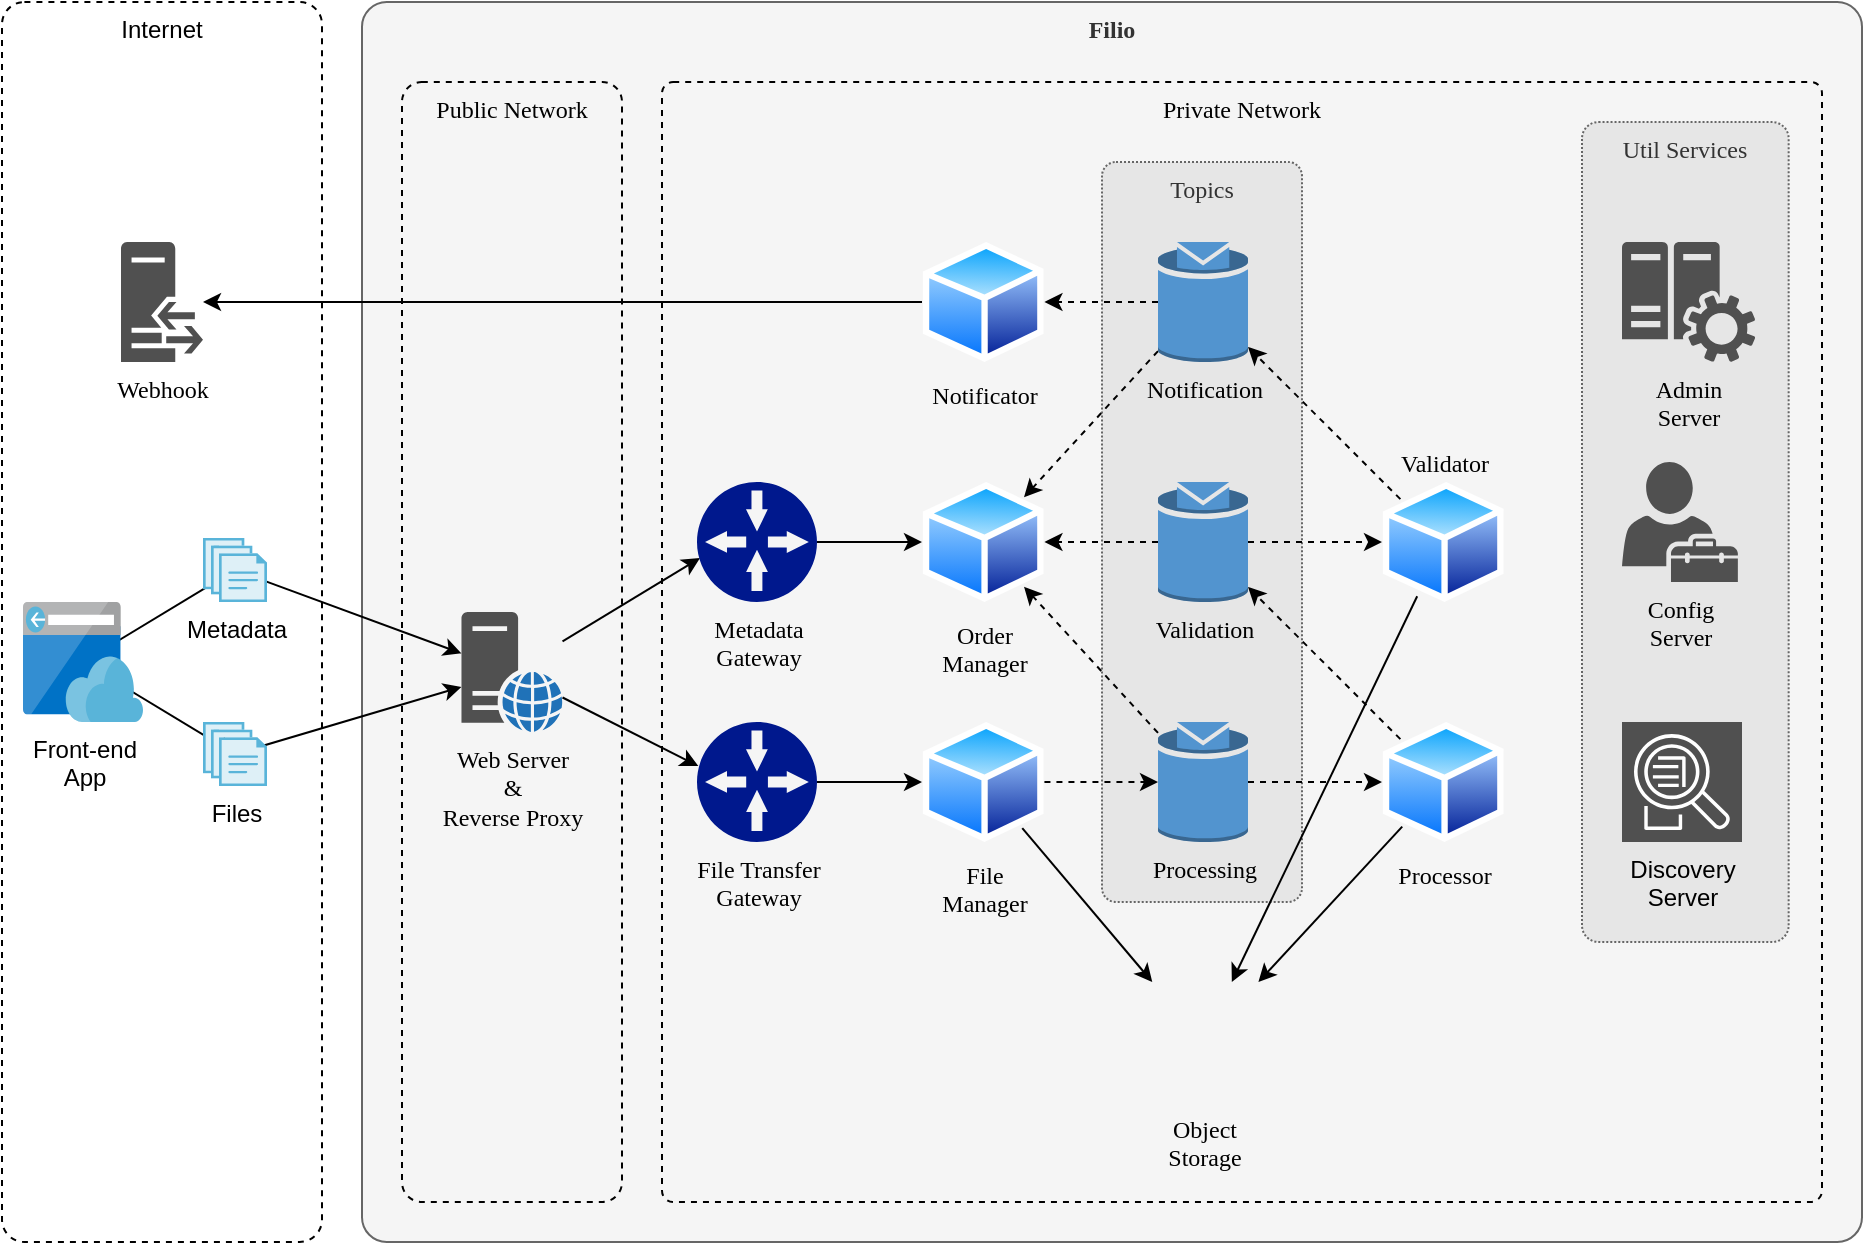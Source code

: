 <mxfile version="12.9.10" type="device"><diagram id="b_F5eVFFU6aIsM4gy1AF" name="Architecture"><mxGraphModel dx="1057" dy="471" grid="1" gridSize="10" guides="1" tooltips="1" connect="1" arrows="1" fold="1" page="1" pageScale="1" pageWidth="1920" pageHeight="1200" background="none" math="0" shadow="0"><root><mxCell id="0"/><mxCell id="1" parent="0"/><mxCell id="IMWug60k_7MX6y6AjG-Y-189" value="Filio" style="rounded=1;whiteSpace=wrap;html=1;labelBackgroundColor=none;align=center;verticalAlign=top;glass=0;shadow=0;comic=0;fontFamily=Lucida Console;labelPosition=center;verticalLabelPosition=middle;fillColor=#f5f5f5;arcSize=2;strokeColor=#666666;fontColor=#333333;fontStyle=1" parent="1" vertex="1"><mxGeometry x="240" y="30" width="750" height="620" as="geometry"/></mxCell><mxCell id="IMWug60k_7MX6y6AjG-Y-157" value="Private Network" style="rounded=1;whiteSpace=wrap;html=1;labelBackgroundColor=none;align=center;verticalAlign=top;dashed=1;glass=0;shadow=0;comic=0;fontFamily=Lucida Console;labelPosition=center;verticalLabelPosition=middle;fillColor=none;arcSize=1;" parent="1" vertex="1"><mxGeometry x="390" y="70" width="580" height="560" as="geometry"/></mxCell><mxCell id="IMWug60k_7MX6y6AjG-Y-191" value="Util Services" style="rounded=1;whiteSpace=wrap;html=1;labelBackgroundColor=none;align=center;verticalAlign=top;dashed=1;glass=0;shadow=0;comic=0;fontFamily=Lucida Console;labelPosition=center;verticalLabelPosition=middle;fillColor=#E6E6E6;arcSize=8;dashPattern=1 1;strokeColor=#666666;fontColor=#333333;" parent="1" vertex="1"><mxGeometry x="850" y="90" width="103.33" height="410" as="geometry"/></mxCell><mxCell id="IMWug60k_7MX6y6AjG-Y-190" value="Topics" style="rounded=1;whiteSpace=wrap;html=1;labelBackgroundColor=none;align=center;verticalAlign=top;dashed=1;glass=0;shadow=0;comic=0;fontFamily=Lucida Console;labelPosition=center;verticalLabelPosition=middle;fillColor=#E6E6E6;arcSize=7;dashPattern=1 1;strokeColor=#666666;fontColor=#333333;" parent="1" vertex="1"><mxGeometry x="610" y="110" width="100" height="370" as="geometry"/></mxCell><mxCell id="IMWug60k_7MX6y6AjG-Y-29" value="Public Network" style="rounded=1;whiteSpace=wrap;html=1;labelBackgroundColor=none;align=center;verticalAlign=top;dashed=1;glass=0;shadow=0;comic=0;fontFamily=Lucida Console;labelPosition=center;verticalLabelPosition=middle;fillColor=none;arcSize=9;" parent="1" vertex="1"><mxGeometry x="260" y="70" width="110" height="560" as="geometry"/></mxCell><mxCell id="IMWug60k_7MX6y6AjG-Y-19" value="&lt;div&gt;&lt;font face=&quot;Helvetica&quot;&gt;Internet&lt;/font&gt;&lt;/div&gt;" style="rounded=1;whiteSpace=wrap;html=1;labelBackgroundColor=none;align=center;verticalAlign=top;dashed=1;glass=0;shadow=0;comic=0;fontFamily=Lucida Console;labelPosition=center;verticalLabelPosition=middle;arcSize=7;" parent="1" vertex="1"><mxGeometry x="60" y="30" width="160" height="620" as="geometry"/></mxCell><mxCell id="ST7Zd4MzP3AEPeetk8HN-8" value="" style="rounded=0;orthogonalLoop=1;jettySize=auto;html=1;" parent="1" source="ST7Zd4MzP3AEPeetk8HN-1" target="ST7Zd4MzP3AEPeetk8HN-2" edge="1"><mxGeometry relative="1" as="geometry"/></mxCell><mxCell id="IMWug60k_7MX6y6AjG-Y-11" value="" style="rounded=0;orthogonalLoop=1;jettySize=auto;html=1;" parent="1" source="ST7Zd4MzP3AEPeetk8HN-1" target="IMWug60k_7MX6y6AjG-Y-7" edge="1"><mxGeometry relative="1" as="geometry"/></mxCell><mxCell id="ST7Zd4MzP3AEPeetk8HN-1" value="&lt;div&gt;Front-end&lt;/div&gt;&lt;div&gt;App&lt;/div&gt;" style="html=1;perimeter=none;align=center;shadow=0;dashed=0;image;fontSize=12;image=img/lib/mscae/App_Service_Frontend.svg;labelBackgroundColor=none;" parent="1" vertex="1"><mxGeometry x="70.5" y="330" width="60" height="60" as="geometry"/></mxCell><mxCell id="ST7Zd4MzP3AEPeetk8HN-11" value="" style="rounded=0;orthogonalLoop=1;jettySize=auto;html=1;" parent="1" source="ST7Zd4MzP3AEPeetk8HN-2" target="IMWug60k_7MX6y6AjG-Y-178" edge="1"><mxGeometry relative="1" as="geometry"><mxPoint x="492" y="730" as="sourcePoint"/></mxGeometry></mxCell><mxCell id="ST7Zd4MzP3AEPeetk8HN-2" value="&lt;div&gt;Files&lt;/div&gt;" style="html=1;perimeter=none;align=center;shadow=0;dashed=0;image;fontSize=12;image=img/lib/mscae/Files.svg;labelBackgroundColor=none;" parent="1" vertex="1"><mxGeometry x="160.5" y="390" width="32" height="32" as="geometry"/></mxCell><mxCell id="IMWug60k_7MX6y6AjG-Y-16" value="" style="edgeStyle=none;rounded=0;orthogonalLoop=1;jettySize=auto;html=1;" parent="1" source="IMWug60k_7MX6y6AjG-Y-7" target="IMWug60k_7MX6y6AjG-Y-178" edge="1"><mxGeometry relative="1" as="geometry"/></mxCell><mxCell id="IMWug60k_7MX6y6AjG-Y-7" value="Metadata" style="html=1;perimeter=none;align=center;shadow=0;dashed=0;image;fontSize=12;image=img/lib/mscae/Files.svg;labelBackgroundColor=none;" parent="1" vertex="1"><mxGeometry x="160.5" y="298" width="32" height="32" as="geometry"/></mxCell><mxCell id="IMWug60k_7MX6y6AjG-Y-25" value="" style="edgeStyle=none;rounded=0;orthogonalLoop=1;jettySize=auto;html=1;fontFamily=Lucida Console;entryX=0.025;entryY=0.633;entryDx=0;entryDy=0;entryPerimeter=0;" parent="1" source="IMWug60k_7MX6y6AjG-Y-178" target="IMWug60k_7MX6y6AjG-Y-32" edge="1"><mxGeometry relative="1" as="geometry"><mxPoint x="411" y="360.0" as="targetPoint"/></mxGeometry></mxCell><mxCell id="IMWug60k_7MX6y6AjG-Y-27" value="" style="edgeStyle=none;rounded=0;orthogonalLoop=1;jettySize=auto;html=1;fontFamily=Lucida Console;entryX=0.011;entryY=0.367;entryDx=0;entryDy=0;entryPerimeter=0;" parent="1" source="IMWug60k_7MX6y6AjG-Y-178" target="IMWug60k_7MX6y6AjG-Y-34" edge="1"><mxGeometry relative="1" as="geometry"><mxPoint x="480" y="437.683" as="targetPoint"/></mxGeometry></mxCell><mxCell id="IMWug60k_7MX6y6AjG-Y-107" value="" style="edgeStyle=none;rounded=0;orthogonalLoop=1;jettySize=auto;html=1;labelBackgroundColor=none;fontFamily=Lucida Console;fontColor=#000000;" parent="1" source="IMWug60k_7MX6y6AjG-Y-32" target="IMWug60k_7MX6y6AjG-Y-99" edge="1"><mxGeometry relative="1" as="geometry"><mxPoint x="503.78" y="268.197" as="targetPoint"/></mxGeometry></mxCell><mxCell id="IMWug60k_7MX6y6AjG-Y-32" value="&lt;div&gt;Metadata&lt;/div&gt;&lt;div&gt;Gateway&lt;/div&gt;" style="aspect=fixed;pointerEvents=1;shadow=0;dashed=0;html=1;strokeColor=none;labelPosition=center;verticalLabelPosition=bottom;verticalAlign=top;align=center;fillColor=#00188D;shape=mxgraph.mscae.enterprise.gateway;glass=0;comic=0;labelBackgroundColor=none;fontFamily=Lucida Console;" parent="1" vertex="1"><mxGeometry x="407.5" y="270" width="60" height="60" as="geometry"/></mxCell><mxCell id="IMWug60k_7MX6y6AjG-Y-34" value="&lt;div&gt;File Transfer&lt;/div&gt;&lt;div&gt;Gateway&lt;br&gt;&lt;/div&gt;" style="aspect=fixed;pointerEvents=1;shadow=0;dashed=0;html=1;strokeColor=none;labelPosition=center;verticalLabelPosition=bottom;verticalAlign=top;align=center;fillColor=#00188D;shape=mxgraph.mscae.enterprise.gateway;glass=0;comic=0;labelBackgroundColor=none;fontFamily=Lucida Console;" parent="1" vertex="1"><mxGeometry x="407.5" y="390" width="60" height="60" as="geometry"/></mxCell><mxCell id="IMWug60k_7MX6y6AjG-Y-38" value="" style="edgeStyle=none;rounded=0;orthogonalLoop=1;jettySize=auto;html=1;fontFamily=Lucida Console;" parent="1" source="IMWug60k_7MX6y6AjG-Y-34" target="IMWug60k_7MX6y6AjG-Y-125" edge="1"><mxGeometry relative="1" as="geometry"><mxPoint x="570" y="370" as="targetPoint"/></mxGeometry></mxCell><mxCell id="IMWug60k_7MX6y6AjG-Y-41" value="&lt;div&gt;Object&lt;/div&gt;&lt;div&gt;Storage&lt;/div&gt;" style="shape=image;html=1;verticalAlign=top;verticalLabelPosition=bottom;labelBackgroundColor=none;imageAspect=0;aspect=fixed;image=https://cdn0.iconfinder.com/data/icons/daily-boxes/150/tools-box-128.png;shadow=0;glass=0;dashed=1;comic=0;strokeColor=#003366;fontFamily=Lucida Console;fontColor=#000000;align=center;" parent="1" vertex="1"><mxGeometry x="630.5" y="520" width="60" height="60" as="geometry"/></mxCell><mxCell id="IMWug60k_7MX6y6AjG-Y-68" value="" style="edgeStyle=none;rounded=0;orthogonalLoop=1;jettySize=auto;html=1;labelBackgroundColor=none;fontFamily=Lucida Console;fontColor=#000000;dashed=1;" parent="1" source="IMWug60k_7MX6y6AjG-Y-125" target="IMWug60k_7MX6y6AjG-Y-64" edge="1"><mxGeometry relative="1" as="geometry"><mxPoint x="665.465" y="443.41" as="sourcePoint"/></mxGeometry></mxCell><mxCell id="IMWug60k_7MX6y6AjG-Y-122" value="" style="edgeStyle=none;rounded=0;orthogonalLoop=1;jettySize=auto;html=1;dashed=1;labelBackgroundColor=none;fontFamily=Lucida Console;fontColor=#000000;" parent="1" source="IMWug60k_7MX6y6AjG-Y-64" target="IMWug60k_7MX6y6AjG-Y-118" edge="1"><mxGeometry relative="1" as="geometry"><mxPoint x="875" y="340" as="targetPoint"/></mxGeometry></mxCell><mxCell id="IMWug60k_7MX6y6AjG-Y-149" value="" style="rounded=0;orthogonalLoop=1;jettySize=auto;html=1;dashed=1;labelBackgroundColor=none;fontFamily=Lucida Console;fontColor=#000000;" parent="1" source="IMWug60k_7MX6y6AjG-Y-64" target="IMWug60k_7MX6y6AjG-Y-99" edge="1"><mxGeometry relative="1" as="geometry"><mxPoint x="550" y="340" as="targetPoint"/></mxGeometry></mxCell><mxCell id="IMWug60k_7MX6y6AjG-Y-64" value="&lt;div&gt;Processing&lt;/div&gt;" style="outlineConnect=0;dashed=0;verticalLabelPosition=bottom;verticalAlign=top;align=center;html=1;shape=mxgraph.aws3.topic;fillColor=#5294CF;gradientColor=none;shadow=0;glass=0;comic=0;labelBackgroundColor=none;strokeColor=#000000;fontFamily=Lucida Console;fontColor=#000000;aspect=fixed;labelPosition=center;" parent="1" vertex="1"><mxGeometry x="638" y="390" width="45" height="60" as="geometry"/></mxCell><mxCell id="IMWug60k_7MX6y6AjG-Y-116" value="" style="edgeStyle=none;rounded=0;orthogonalLoop=1;jettySize=auto;html=1;labelBackgroundColor=none;fontFamily=Lucida Console;fontColor=#000000;" parent="1" source="IMWug60k_7MX6y6AjG-Y-125" target="IMWug60k_7MX6y6AjG-Y-41" edge="1"><mxGeometry relative="1" as="geometry"/></mxCell><mxCell id="IMWug60k_7MX6y6AjG-Y-124" value="" style="edgeStyle=none;rounded=0;orthogonalLoop=1;jettySize=auto;html=1;labelBackgroundColor=none;fontFamily=Lucida Console;fontColor=#000000;" parent="1" source="IMWug60k_7MX6y6AjG-Y-118" target="IMWug60k_7MX6y6AjG-Y-41" edge="1"><mxGeometry relative="1" as="geometry"/></mxCell><mxCell id="IMWug60k_7MX6y6AjG-Y-99" value="&lt;div&gt;Order&lt;/div&gt;&lt;div&gt;Manager&lt;/div&gt;" style="aspect=fixed;perimeter=ellipsePerimeter;html=1;align=center;shadow=0;dashed=0;spacingTop=3;image;image=img/lib/active_directory/generic_node.svg;glass=0;comic=0;labelBackgroundColor=none;strokeColor=#000000;fillColor=none;gradientColor=none;fontFamily=Lucida Console;fontColor=#000000;labelPosition=center;verticalLabelPosition=bottom;verticalAlign=top;" parent="1" vertex="1"><mxGeometry x="520" y="270" width="61.22" height="60" as="geometry"/></mxCell><mxCell id="IMWug60k_7MX6y6AjG-Y-125" value="File&lt;div&gt;Manager&lt;/div&gt;" style="aspect=fixed;perimeter=ellipsePerimeter;html=1;align=center;shadow=0;dashed=0;spacingTop=3;image;image=img/lib/active_directory/generic_node.svg;glass=0;comic=0;labelBackgroundColor=none;strokeColor=#000000;fillColor=none;gradientColor=none;fontFamily=Lucida Console;fontColor=#000000;" parent="1" vertex="1"><mxGeometry x="520" y="390" width="61.22" height="60" as="geometry"/></mxCell><mxCell id="IMWug60k_7MX6y6AjG-Y-150" value="" style="edgeStyle=none;rounded=0;orthogonalLoop=1;jettySize=auto;html=1;dashed=1;labelBackgroundColor=none;fontFamily=Lucida Console;fontColor=#000000;" parent="1" source="IMWug60k_7MX6y6AjG-Y-118" target="IMWug60k_7MX6y6AjG-Y-130" edge="1"><mxGeometry relative="1" as="geometry"/></mxCell><mxCell id="IMWug60k_7MX6y6AjG-Y-118" value="&lt;div&gt;Processor&lt;/div&gt;" style="aspect=fixed;perimeter=ellipsePerimeter;html=1;align=center;shadow=0;dashed=0;spacingTop=3;image;image=img/lib/active_directory/generic_node.svg;glass=0;comic=0;labelBackgroundColor=none;strokeColor=#000000;fillColor=none;gradientColor=none;fontFamily=Lucida Console;fontColor=#000000;labelPosition=center;verticalLabelPosition=bottom;verticalAlign=top;" parent="1" vertex="1"><mxGeometry x="750" y="390" width="61.22" height="60" as="geometry"/></mxCell><mxCell id="IMWug60k_7MX6y6AjG-Y-133" value="" style="edgeStyle=none;rounded=0;orthogonalLoop=1;jettySize=auto;html=1;dashed=1;labelBackgroundColor=none;fontFamily=Lucida Console;fontColor=#000000;" parent="1" source="IMWug60k_7MX6y6AjG-Y-130" target="IMWug60k_7MX6y6AjG-Y-132" edge="1"><mxGeometry relative="1" as="geometry"/></mxCell><mxCell id="IMWug60k_7MX6y6AjG-Y-151" value="" style="edgeStyle=none;rounded=0;orthogonalLoop=1;jettySize=auto;html=1;dashed=1;labelBackgroundColor=none;fontFamily=Lucida Console;fontColor=#000000;" parent="1" source="IMWug60k_7MX6y6AjG-Y-130" target="IMWug60k_7MX6y6AjG-Y-99" edge="1"><mxGeometry relative="1" as="geometry"/></mxCell><mxCell id="IMWug60k_7MX6y6AjG-Y-130" value="Validation" style="outlineConnect=0;dashed=0;verticalLabelPosition=bottom;verticalAlign=top;align=center;html=1;shape=mxgraph.aws3.topic;fillColor=#5294CF;gradientColor=none;shadow=0;glass=0;comic=0;labelBackgroundColor=none;strokeColor=#000000;fontFamily=Lucida Console;fontColor=#000000;aspect=fixed;" parent="1" vertex="1"><mxGeometry x="638" y="270" width="45" height="60" as="geometry"/></mxCell><mxCell id="IMWug60k_7MX6y6AjG-Y-137" value="" style="edgeStyle=none;rounded=0;orthogonalLoop=1;jettySize=auto;html=1;labelBackgroundColor=none;fontFamily=Lucida Console;fontColor=#000000;" parent="1" source="IMWug60k_7MX6y6AjG-Y-132" target="IMWug60k_7MX6y6AjG-Y-41" edge="1"><mxGeometry relative="1" as="geometry"/></mxCell><mxCell id="IMWug60k_7MX6y6AjG-Y-139" value="" style="edgeStyle=none;rounded=0;orthogonalLoop=1;jettySize=auto;html=1;labelBackgroundColor=none;fontFamily=Lucida Console;fontColor=#000000;dashed=1;" parent="1" source="IMWug60k_7MX6y6AjG-Y-132" target="IMWug60k_7MX6y6AjG-Y-138" edge="1"><mxGeometry relative="1" as="geometry"/></mxCell><mxCell id="IMWug60k_7MX6y6AjG-Y-132" value="&lt;div&gt;Validator&lt;/div&gt;" style="aspect=fixed;perimeter=ellipsePerimeter;html=1;align=center;shadow=0;dashed=0;spacingTop=3;image;image=img/lib/active_directory/generic_node.svg;glass=0;comic=0;labelBackgroundColor=none;strokeColor=#000000;fillColor=none;gradientColor=none;fontFamily=Lucida Console;fontColor=#000000;labelPosition=center;verticalLabelPosition=top;verticalAlign=bottom;" parent="1" vertex="1"><mxGeometry x="750" y="270" width="61.22" height="60" as="geometry"/></mxCell><mxCell id="IMWug60k_7MX6y6AjG-Y-141" value="" style="edgeStyle=none;rounded=0;orthogonalLoop=1;jettySize=auto;html=1;dashed=1;labelBackgroundColor=none;fontFamily=Lucida Console;fontColor=#000000;" parent="1" source="IMWug60k_7MX6y6AjG-Y-138" target="IMWug60k_7MX6y6AjG-Y-140" edge="1"><mxGeometry relative="1" as="geometry"/></mxCell><mxCell id="IMWug60k_7MX6y6AjG-Y-153" value="" style="edgeStyle=none;rounded=0;orthogonalLoop=1;jettySize=auto;html=1;dashed=1;labelBackgroundColor=none;fontFamily=Lucida Console;fontColor=#000000;" parent="1" source="IMWug60k_7MX6y6AjG-Y-138" target="IMWug60k_7MX6y6AjG-Y-99" edge="1"><mxGeometry relative="1" as="geometry"><mxPoint x="530" y="268" as="targetPoint"/></mxGeometry></mxCell><mxCell id="IMWug60k_7MX6y6AjG-Y-138" value="&lt;div&gt;Notification&lt;/div&gt;" style="outlineConnect=0;dashed=0;verticalLabelPosition=bottom;verticalAlign=top;align=center;html=1;shape=mxgraph.aws3.topic;fillColor=#5294CF;gradientColor=none;shadow=0;glass=0;comic=0;labelBackgroundColor=none;strokeColor=#000000;fontFamily=Lucida Console;fontColor=#000000;aspect=fixed;labelPosition=center;" parent="1" vertex="1"><mxGeometry x="638" y="150" width="45" height="60" as="geometry"/></mxCell><mxCell id="IMWug60k_7MX6y6AjG-Y-184" value="" style="edgeStyle=none;rounded=0;orthogonalLoop=1;jettySize=auto;html=1;labelBackgroundColor=none;fontFamily=Lucida Console;fontColor=#000000;" parent="1" source="IMWug60k_7MX6y6AjG-Y-140" target="IMWug60k_7MX6y6AjG-Y-187" edge="1"><mxGeometry relative="1" as="geometry"><mxPoint x="440.0" y="180" as="targetPoint"/></mxGeometry></mxCell><mxCell id="IMWug60k_7MX6y6AjG-Y-140" value="&lt;div&gt;Notificator&lt;/div&gt;" style="aspect=fixed;perimeter=ellipsePerimeter;html=1;align=center;shadow=0;dashed=0;spacingTop=3;image;image=img/lib/active_directory/generic_node.svg;glass=0;comic=0;labelBackgroundColor=none;strokeColor=#000000;fillColor=none;gradientColor=none;fontFamily=Lucida Console;fontColor=#000000;labelPosition=center;verticalLabelPosition=bottom;verticalAlign=top;" parent="1" vertex="1"><mxGeometry x="520" y="150" width="61.22" height="60" as="geometry"/></mxCell><mxCell id="IMWug60k_7MX6y6AjG-Y-158" value="&lt;div&gt;Admin&lt;/div&gt;&lt;div&gt;Server&lt;br&gt;&lt;/div&gt;" style="pointerEvents=1;shadow=0;dashed=0;html=1;strokeColor=none;labelPosition=center;verticalLabelPosition=bottom;verticalAlign=top;align=center;fillColor=#505050;shape=mxgraph.mscae.oms.config_assessment;glass=0;dashPattern=1 1;comic=0;labelBackgroundColor=none;fontFamily=Lucida Console;fontColor=#000000;aspect=fixed;" parent="1" vertex="1"><mxGeometry x="870" y="150" width="66.67" height="60" as="geometry"/></mxCell><mxCell id="IMWug60k_7MX6y6AjG-Y-159" value="&lt;div&gt;Config&lt;/div&gt;&lt;div&gt;Server&lt;/div&gt;" style="pointerEvents=1;shadow=0;dashed=0;html=1;strokeColor=none;fillColor=#505050;labelPosition=center;verticalLabelPosition=bottom;verticalAlign=top;outlineConnect=0;align=center;shape=mxgraph.office.users.tenant_admin;glass=0;dashPattern=1 1;comic=0;labelBackgroundColor=none;fontFamily=Lucida Console;fontColor=#000000;aspect=fixed;" parent="1" vertex="1"><mxGeometry x="870" y="260" width="57.93" height="60" as="geometry"/></mxCell><mxCell id="IMWug60k_7MX6y6AjG-Y-177" value="&lt;div&gt;Discovery&lt;/div&gt;&lt;div&gt;Server&lt;br&gt;&lt;/div&gt;" style="outlineConnect=0;fontColor=#000000;gradientColor=none;gradientDirection=north;fillColor=#505050;strokeColor=#ffffff;dashed=0;verticalLabelPosition=bottom;verticalAlign=top;align=center;html=1;fontSize=12;fontStyle=0;aspect=fixed;shape=mxgraph.aws4.resourceIcon;resIcon=mxgraph.aws4.application_discovery_service;shadow=0;glass=0;dashPattern=1 1;comic=0;labelBackgroundColor=none;" parent="1" vertex="1"><mxGeometry x="870" y="390" width="60" height="60" as="geometry"/></mxCell><mxCell id="IMWug60k_7MX6y6AjG-Y-178" value="&lt;div&gt;Web Server&lt;/div&gt;&lt;div&gt;&amp;amp;&lt;/div&gt;&lt;div&gt;Reverse Proxy&lt;/div&gt;" style="pointerEvents=1;shadow=0;dashed=0;html=1;strokeColor=none;fillColor=#505050;labelPosition=center;verticalLabelPosition=bottom;verticalAlign=top;outlineConnect=0;align=center;shape=mxgraph.office.servers.web_server_blue;glass=0;dashPattern=1 1;comic=0;labelBackgroundColor=none;fontFamily=Lucida Console;fontColor=#000000;aspect=fixed;" parent="1" vertex="1"><mxGeometry x="289.74" y="335" width="50.53" height="60" as="geometry"/></mxCell><mxCell id="IMWug60k_7MX6y6AjG-Y-187" value="&lt;div&gt;Webhook&lt;/div&gt;" style="pointerEvents=1;shadow=0;dashed=0;html=1;strokeColor=none;fillColor=#505050;labelPosition=center;verticalLabelPosition=bottom;verticalAlign=top;outlineConnect=0;align=center;shape=mxgraph.office.servers.reverse_proxy;glass=0;dashPattern=1 1;comic=0;labelBackgroundColor=none;fontFamily=Lucida Console;fontColor=#000000;" parent="1" vertex="1"><mxGeometry x="119.5" y="150" width="41" height="60" as="geometry"/></mxCell></root></mxGraphModel></diagram></mxfile>
